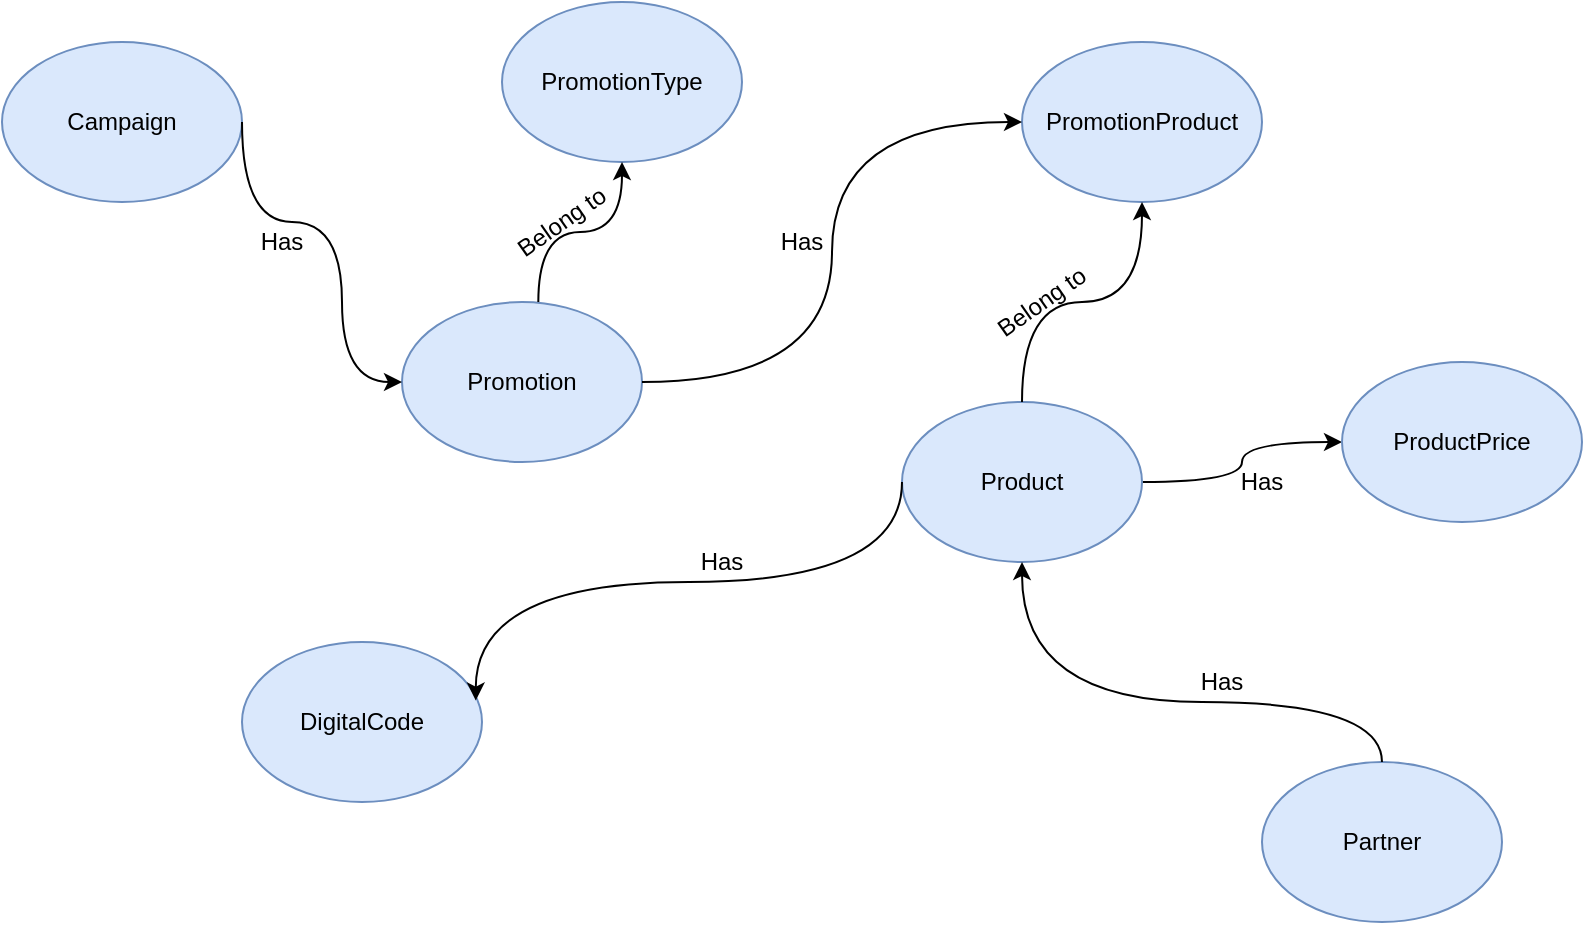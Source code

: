 <mxfile version="14.2.4" type="github">
  <diagram id="4iBsPGIhA1vHEZpy3Nmp" name="Page-1">
    <mxGraphModel dx="898" dy="505" grid="1" gridSize="10" guides="1" tooltips="1" connect="1" arrows="1" fold="1" page="1" pageScale="1" pageWidth="827" pageHeight="1169" math="0" shadow="0">
      <root>
        <mxCell id="0" />
        <mxCell id="1" parent="0" />
        <mxCell id="jrCM3pTH60Jt_OxmkHT9-9" value="" style="edgeStyle=orthogonalEdgeStyle;rounded=0;orthogonalLoop=1;jettySize=auto;html=1;curved=1;" edge="1" parent="1" source="jn9955V5uWP0P8kIeCZy-2" target="jrCM3pTH60Jt_OxmkHT9-8">
          <mxGeometry relative="1" as="geometry" />
        </mxCell>
        <mxCell id="jn9955V5uWP0P8kIeCZy-2" value="" style="ellipse;whiteSpace=wrap;html=1;fillColor=#dae8fc;strokeColor=#6c8ebf;" parent="1" vertex="1">
          <mxGeometry x="470" y="210" width="120" height="80" as="geometry" />
        </mxCell>
        <mxCell id="jn9955V5uWP0P8kIeCZy-3" value="Product" style="text;html=1;strokeColor=none;fillColor=none;align=center;verticalAlign=middle;whiteSpace=wrap;rounded=0;" parent="1" vertex="1">
          <mxGeometry x="550" y="50" width="40" height="20" as="geometry" />
        </mxCell>
        <mxCell id="jn9955V5uWP0P8kIeCZy-5" value="" style="ellipse;whiteSpace=wrap;html=1;fillColor=#dae8fc;strokeColor=#6c8ebf;" parent="1" vertex="1">
          <mxGeometry x="650" y="390" width="120" height="80" as="geometry" />
        </mxCell>
        <mxCell id="jn9955V5uWP0P8kIeCZy-6" value="" style="ellipse;whiteSpace=wrap;html=1;fillColor=#dae8fc;strokeColor=#6c8ebf;" parent="1" vertex="1">
          <mxGeometry x="220" y="160" width="120" height="80" as="geometry" />
        </mxCell>
        <mxCell id="jn9955V5uWP0P8kIeCZy-7" value="" style="ellipse;whiteSpace=wrap;html=1;fillColor=#dae8fc;strokeColor=#6c8ebf;" parent="1" vertex="1">
          <mxGeometry x="270" y="10" width="120" height="80" as="geometry" />
        </mxCell>
        <mxCell id="jn9955V5uWP0P8kIeCZy-11" value="" style="ellipse;whiteSpace=wrap;html=1;fillColor=#dae8fc;strokeColor=#6c8ebf;" parent="1" vertex="1">
          <mxGeometry x="20" y="30" width="120" height="80" as="geometry" />
        </mxCell>
        <mxCell id="jn9955V5uWP0P8kIeCZy-12" value="" style="ellipse;whiteSpace=wrap;html=1;fillColor=#dae8fc;strokeColor=#6c8ebf;" parent="1" vertex="1">
          <mxGeometry x="140" y="330" width="120" height="80" as="geometry" />
        </mxCell>
        <mxCell id="jn9955V5uWP0P8kIeCZy-15" value="" style="ellipse;whiteSpace=wrap;html=1;fillColor=#dae8fc;strokeColor=#6c8ebf;" parent="1" vertex="1">
          <mxGeometry x="530" y="30" width="120" height="80" as="geometry" />
        </mxCell>
        <mxCell id="jn9955V5uWP0P8kIeCZy-20" value="Campaign" style="text;html=1;strokeColor=none;fillColor=none;align=center;verticalAlign=middle;whiteSpace=wrap;rounded=0;" parent="1" vertex="1">
          <mxGeometry x="60" y="60" width="40" height="20" as="geometry" />
        </mxCell>
        <mxCell id="jn9955V5uWP0P8kIeCZy-24" value="DigitalCode" style="text;html=1;strokeColor=none;fillColor=none;align=center;verticalAlign=middle;whiteSpace=wrap;rounded=0;" parent="1" vertex="1">
          <mxGeometry x="180" y="360" width="40" height="20" as="geometry" />
        </mxCell>
        <mxCell id="jn9955V5uWP0P8kIeCZy-26" value="Partner" style="text;html=1;strokeColor=none;fillColor=none;align=center;verticalAlign=middle;whiteSpace=wrap;rounded=0;" parent="1" vertex="1">
          <mxGeometry x="690" y="420" width="40" height="20" as="geometry" />
        </mxCell>
        <mxCell id="jn9955V5uWP0P8kIeCZy-27" value="Promotion" style="text;html=1;strokeColor=none;fillColor=none;align=center;verticalAlign=middle;whiteSpace=wrap;rounded=0;" parent="1" vertex="1">
          <mxGeometry x="260" y="190" width="40" height="20" as="geometry" />
        </mxCell>
        <mxCell id="jn9955V5uWP0P8kIeCZy-28" value="PromotionType" style="text;html=1;strokeColor=none;fillColor=none;align=center;verticalAlign=middle;whiteSpace=wrap;rounded=0;" parent="1" vertex="1">
          <mxGeometry x="310" y="40" width="40" height="20" as="geometry" />
        </mxCell>
        <mxCell id="jrCM3pTH60Jt_OxmkHT9-1" value="PromotionProduct" style="text;html=1;strokeColor=none;fillColor=none;align=center;verticalAlign=middle;whiteSpace=wrap;rounded=0;" vertex="1" parent="1">
          <mxGeometry x="570" y="60" width="40" height="20" as="geometry" />
        </mxCell>
        <mxCell id="jrCM3pTH60Jt_OxmkHT9-7" value="Product" style="text;html=1;strokeColor=none;fillColor=none;align=center;verticalAlign=middle;whiteSpace=wrap;rounded=0;" vertex="1" parent="1">
          <mxGeometry x="510" y="240" width="40" height="20" as="geometry" />
        </mxCell>
        <mxCell id="jrCM3pTH60Jt_OxmkHT9-8" value="" style="ellipse;whiteSpace=wrap;html=1;strokeColor=#6c8ebf;fillColor=#dae8fc;" vertex="1" parent="1">
          <mxGeometry x="690" y="190" width="120" height="80" as="geometry" />
        </mxCell>
        <mxCell id="jrCM3pTH60Jt_OxmkHT9-13" value="ProductPrice" style="text;html=1;strokeColor=none;fillColor=none;align=center;verticalAlign=middle;whiteSpace=wrap;rounded=0;" vertex="1" parent="1">
          <mxGeometry x="730" y="220" width="40" height="20" as="geometry" />
        </mxCell>
        <mxCell id="jrCM3pTH60Jt_OxmkHT9-16" value="" style="edgeStyle=orthogonalEdgeStyle;rounded=0;orthogonalLoop=1;jettySize=auto;html=1;curved=1;entryX=0;entryY=0.5;entryDx=0;entryDy=0;exitX=1;exitY=0.5;exitDx=0;exitDy=0;" edge="1" parent="1" source="jn9955V5uWP0P8kIeCZy-11" target="jn9955V5uWP0P8kIeCZy-6">
          <mxGeometry relative="1" as="geometry">
            <mxPoint x="150" y="80" as="sourcePoint" />
            <mxPoint x="250" y="60" as="targetPoint" />
            <Array as="points">
              <mxPoint x="140" y="120" />
              <mxPoint x="190" y="120" />
              <mxPoint x="190" y="200" />
            </Array>
          </mxGeometry>
        </mxCell>
        <mxCell id="jrCM3pTH60Jt_OxmkHT9-17" value="" style="edgeStyle=orthogonalEdgeStyle;rounded=0;orthogonalLoop=1;jettySize=auto;html=1;curved=1;entryX=0;entryY=0.5;entryDx=0;entryDy=0;exitX=1;exitY=0.5;exitDx=0;exitDy=0;" edge="1" parent="1" source="jn9955V5uWP0P8kIeCZy-6" target="jn9955V5uWP0P8kIeCZy-15">
          <mxGeometry relative="1" as="geometry">
            <mxPoint x="390" y="160" as="sourcePoint" />
            <mxPoint x="480" y="140" as="targetPoint" />
          </mxGeometry>
        </mxCell>
        <mxCell id="jrCM3pTH60Jt_OxmkHT9-18" value="" style="edgeStyle=orthogonalEdgeStyle;rounded=0;orthogonalLoop=1;jettySize=auto;html=1;curved=1;entryX=0.974;entryY=0.366;entryDx=0;entryDy=0;entryPerimeter=0;" edge="1" parent="1" target="jn9955V5uWP0P8kIeCZy-12">
          <mxGeometry relative="1" as="geometry">
            <mxPoint x="470" y="250" as="sourcePoint" />
            <mxPoint x="570" y="230" as="targetPoint" />
            <Array as="points">
              <mxPoint x="470" y="300" />
              <mxPoint x="257" y="300" />
            </Array>
          </mxGeometry>
        </mxCell>
        <mxCell id="jrCM3pTH60Jt_OxmkHT9-19" value="" style="edgeStyle=orthogonalEdgeStyle;rounded=0;orthogonalLoop=1;jettySize=auto;html=1;curved=1;entryX=0.5;entryY=1;entryDx=0;entryDy=0;exitX=0.568;exitY=0;exitDx=0;exitDy=0;exitPerimeter=0;" edge="1" parent="1" source="jn9955V5uWP0P8kIeCZy-6" target="jn9955V5uWP0P8kIeCZy-7">
          <mxGeometry relative="1" as="geometry">
            <mxPoint x="280" y="170" as="sourcePoint" />
            <mxPoint x="380" y="150" as="targetPoint" />
          </mxGeometry>
        </mxCell>
        <mxCell id="jrCM3pTH60Jt_OxmkHT9-10" value="" style="edgeStyle=orthogonalEdgeStyle;rounded=0;orthogonalLoop=1;jettySize=auto;html=1;curved=1;" edge="1" parent="1" source="jn9955V5uWP0P8kIeCZy-5" target="jn9955V5uWP0P8kIeCZy-2">
          <mxGeometry relative="1" as="geometry">
            <mxPoint x="730" y="250" as="sourcePoint" />
            <mxPoint x="640" y="320" as="targetPoint" />
            <Array as="points">
              <mxPoint x="710" y="360" />
              <mxPoint x="530" y="360" />
            </Array>
          </mxGeometry>
        </mxCell>
        <mxCell id="jrCM3pTH60Jt_OxmkHT9-23" value="Belong to" style="text;html=1;strokeColor=none;fillColor=none;align=center;verticalAlign=middle;whiteSpace=wrap;rounded=0;rotation=-35;" vertex="1" parent="1">
          <mxGeometry x="260" y="110" width="80" height="20" as="geometry" />
        </mxCell>
        <mxCell id="jrCM3pTH60Jt_OxmkHT9-27" value="Has" style="text;html=1;strokeColor=none;fillColor=none;align=center;verticalAlign=middle;whiteSpace=wrap;rounded=0;" vertex="1" parent="1">
          <mxGeometry x="140" y="120" width="40" height="20" as="geometry" />
        </mxCell>
        <mxCell id="jrCM3pTH60Jt_OxmkHT9-28" value="Has" style="text;html=1;strokeColor=none;fillColor=none;align=center;verticalAlign=middle;whiteSpace=wrap;rounded=0;" vertex="1" parent="1">
          <mxGeometry x="610" y="340" width="40" height="20" as="geometry" />
        </mxCell>
        <mxCell id="jrCM3pTH60Jt_OxmkHT9-29" value="Has" style="text;html=1;strokeColor=none;fillColor=none;align=center;verticalAlign=middle;whiteSpace=wrap;rounded=0;" vertex="1" parent="1">
          <mxGeometry x="630" y="240" width="40" height="20" as="geometry" />
        </mxCell>
        <mxCell id="jrCM3pTH60Jt_OxmkHT9-30" value="Has" style="text;html=1;strokeColor=none;fillColor=none;align=center;verticalAlign=middle;whiteSpace=wrap;rounded=0;" vertex="1" parent="1">
          <mxGeometry x="360" y="280" width="40" height="20" as="geometry" />
        </mxCell>
        <mxCell id="jrCM3pTH60Jt_OxmkHT9-31" value="" style="edgeStyle=orthogonalEdgeStyle;rounded=0;orthogonalLoop=1;jettySize=auto;html=1;curved=1;exitX=0.5;exitY=0;exitDx=0;exitDy=0;entryX=0.5;entryY=1;entryDx=0;entryDy=0;" edge="1" parent="1" source="jn9955V5uWP0P8kIeCZy-2" target="jn9955V5uWP0P8kIeCZy-15">
          <mxGeometry relative="1" as="geometry">
            <mxPoint x="770" y="140" as="sourcePoint" />
            <mxPoint x="590" y="40" as="targetPoint" />
            <Array as="points">
              <mxPoint x="530" y="160" />
              <mxPoint x="590" y="160" />
            </Array>
          </mxGeometry>
        </mxCell>
        <mxCell id="jrCM3pTH60Jt_OxmkHT9-32" value="Belong to" style="text;html=1;strokeColor=none;fillColor=none;align=center;verticalAlign=middle;whiteSpace=wrap;rounded=0;rotation=-35;" vertex="1" parent="1">
          <mxGeometry x="500" y="150" width="80" height="20" as="geometry" />
        </mxCell>
        <mxCell id="jrCM3pTH60Jt_OxmkHT9-33" value="Has" style="text;html=1;strokeColor=none;fillColor=none;align=center;verticalAlign=middle;whiteSpace=wrap;rounded=0;" vertex="1" parent="1">
          <mxGeometry x="400" y="120" width="40" height="20" as="geometry" />
        </mxCell>
      </root>
    </mxGraphModel>
  </diagram>
</mxfile>
